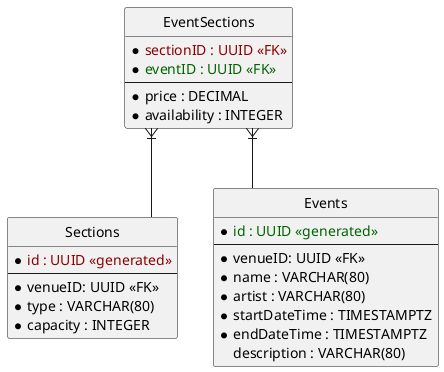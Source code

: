 @startuml

' hide the spot
hide circle

' avoid problems with angled crows feet
skinparam linetype ortho

entity "Sections" as e01 {
  *<color:darkRed>id : UUID <<generated>>
  --
  *venueID: UUID <<FK>>
  *type : VARCHAR(80)
  *capacity : INTEGER
}

entity "EventSections" as e03 {
  *<color:darkRed>sectionID : UUID <<FK>>
  *<color:darkGreen>eventID : UUID <<FK>>
  --
  *price : DECIMAL
  *availability : INTEGER
}

entity "Events" as e04 {
  *<color:darkGreen>id : UUID <<generated>>
  --
  *venueID: UUID <<FK>>
  *name : VARCHAR(80)
  *artist : VARCHAR(80)
  *startDateTime : TIMESTAMPTZ
  *endDateTime : TIMESTAMPTZ
  description : VARCHAR(80)
}

e03 }|-- e01
e03 }|-- e04

@enduml

